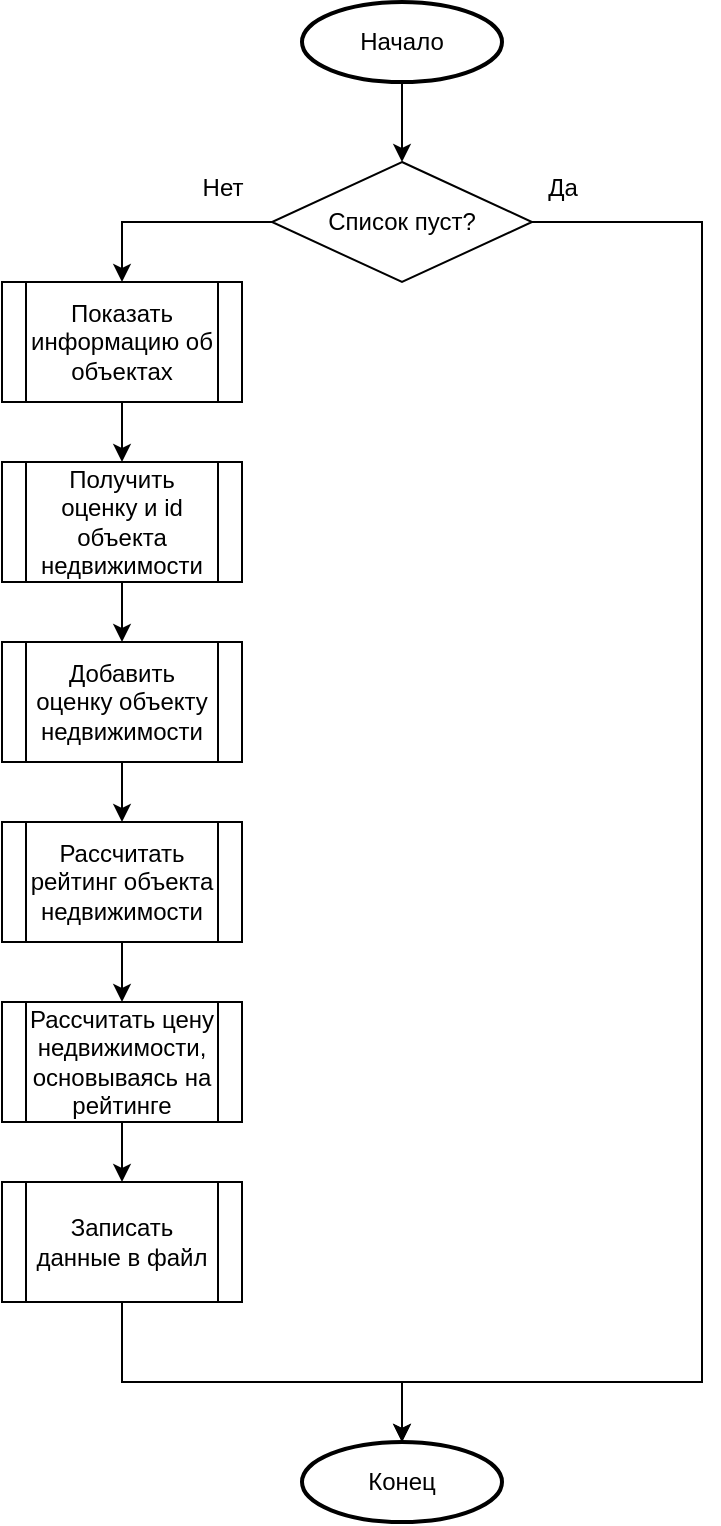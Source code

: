 <mxfile version="25.0.2">
  <diagram name="Страница — 1" id="oUY4tjAmp5w0PYhFCFzl">
    <mxGraphModel dx="592" dy="805" grid="1" gridSize="10" guides="1" tooltips="1" connect="1" arrows="1" fold="1" page="1" pageScale="1" pageWidth="827" pageHeight="1169" math="0" shadow="0">
      <root>
        <mxCell id="0" />
        <mxCell id="1" parent="0" />
        <mxCell id="XQmCyHVSKKdl3dzrTI3q-1" style="edgeStyle=orthogonalEdgeStyle;rounded=0;orthogonalLoop=1;jettySize=auto;html=1;" edge="1" parent="1" source="XQmCyHVSKKdl3dzrTI3q-2">
          <mxGeometry relative="1" as="geometry">
            <mxPoint x="280" y="200" as="targetPoint" />
          </mxGeometry>
        </mxCell>
        <mxCell id="XQmCyHVSKKdl3dzrTI3q-2" value="Начало" style="strokeWidth=2;html=1;shape=mxgraph.flowchart.start_1;whiteSpace=wrap;" vertex="1" parent="1">
          <mxGeometry x="230" y="120" width="100" height="40" as="geometry" />
        </mxCell>
        <mxCell id="XQmCyHVSKKdl3dzrTI3q-17" style="edgeStyle=orthogonalEdgeStyle;rounded=0;orthogonalLoop=1;jettySize=auto;html=1;" edge="1" parent="1" source="XQmCyHVSKKdl3dzrTI3q-4" target="XQmCyHVSKKdl3dzrTI3q-16">
          <mxGeometry relative="1" as="geometry" />
        </mxCell>
        <mxCell id="XQmCyHVSKKdl3dzrTI3q-4" value="Добавить оценку объекту недвижимости" style="shape=process;whiteSpace=wrap;html=1;backgroundOutline=1;" vertex="1" parent="1">
          <mxGeometry x="80" y="440" width="120" height="60" as="geometry" />
        </mxCell>
        <mxCell id="XQmCyHVSKKdl3dzrTI3q-8" style="edgeStyle=orthogonalEdgeStyle;rounded=0;orthogonalLoop=1;jettySize=auto;html=1;entryX=0.5;entryY=0;entryDx=0;entryDy=0;" edge="1" parent="1" source="XQmCyHVSKKdl3dzrTI3q-14" target="XQmCyHVSKKdl3dzrTI3q-4">
          <mxGeometry relative="1" as="geometry">
            <Array as="points" />
          </mxGeometry>
        </mxCell>
        <mxCell id="XQmCyHVSKKdl3dzrTI3q-5" value="Список пуст?" style="rhombus;whiteSpace=wrap;html=1;" vertex="1" parent="1">
          <mxGeometry x="215" y="200" width="130" height="60" as="geometry" />
        </mxCell>
        <mxCell id="XQmCyHVSKKdl3dzrTI3q-6" value="Нет" style="text;html=1;align=center;verticalAlign=middle;resizable=0;points=[];autosize=1;strokeColor=none;fillColor=none;" vertex="1" parent="1">
          <mxGeometry x="170" y="198" width="40" height="30" as="geometry" />
        </mxCell>
        <mxCell id="XQmCyHVSKKdl3dzrTI3q-7" value="Да" style="text;html=1;align=center;verticalAlign=middle;resizable=0;points=[];autosize=1;strokeColor=none;fillColor=none;" vertex="1" parent="1">
          <mxGeometry x="340" y="198" width="40" height="30" as="geometry" />
        </mxCell>
        <mxCell id="XQmCyHVSKKdl3dzrTI3q-13" value="" style="edgeStyle=orthogonalEdgeStyle;rounded=0;orthogonalLoop=1;jettySize=auto;html=1;entryX=0.5;entryY=0;entryDx=0;entryDy=0;" edge="1" parent="1" source="XQmCyHVSKKdl3dzrTI3q-5" target="XQmCyHVSKKdl3dzrTI3q-11">
          <mxGeometry relative="1" as="geometry">
            <mxPoint x="215" y="230" as="sourcePoint" />
            <mxPoint x="140" y="570" as="targetPoint" />
            <Array as="points">
              <mxPoint x="140" y="230" />
            </Array>
          </mxGeometry>
        </mxCell>
        <mxCell id="XQmCyHVSKKdl3dzrTI3q-11" value="Показать информацию об объектах" style="shape=process;whiteSpace=wrap;html=1;backgroundOutline=1;" vertex="1" parent="1">
          <mxGeometry x="80" y="260" width="120" height="60" as="geometry" />
        </mxCell>
        <mxCell id="XQmCyHVSKKdl3dzrTI3q-15" value="" style="edgeStyle=orthogonalEdgeStyle;rounded=0;orthogonalLoop=1;jettySize=auto;html=1;entryX=0.5;entryY=0;entryDx=0;entryDy=0;" edge="1" parent="1" source="XQmCyHVSKKdl3dzrTI3q-11" target="XQmCyHVSKKdl3dzrTI3q-14">
          <mxGeometry relative="1" as="geometry">
            <mxPoint x="140" y="320" as="sourcePoint" />
            <mxPoint x="140" y="570" as="targetPoint" />
            <Array as="points" />
          </mxGeometry>
        </mxCell>
        <mxCell id="XQmCyHVSKKdl3dzrTI3q-14" value="Получить оценку и id объекта недвижимости" style="shape=process;whiteSpace=wrap;html=1;backgroundOutline=1;" vertex="1" parent="1">
          <mxGeometry x="80" y="350" width="120" height="60" as="geometry" />
        </mxCell>
        <mxCell id="XQmCyHVSKKdl3dzrTI3q-19" style="edgeStyle=orthogonalEdgeStyle;rounded=0;orthogonalLoop=1;jettySize=auto;html=1;" edge="1" parent="1" source="XQmCyHVSKKdl3dzrTI3q-16" target="XQmCyHVSKKdl3dzrTI3q-18">
          <mxGeometry relative="1" as="geometry" />
        </mxCell>
        <mxCell id="XQmCyHVSKKdl3dzrTI3q-16" value="Рассчитать рейтинг объекта недвижимости" style="shape=process;whiteSpace=wrap;html=1;backgroundOutline=1;" vertex="1" parent="1">
          <mxGeometry x="80" y="530" width="120" height="60" as="geometry" />
        </mxCell>
        <mxCell id="XQmCyHVSKKdl3dzrTI3q-21" style="edgeStyle=orthogonalEdgeStyle;rounded=0;orthogonalLoop=1;jettySize=auto;html=1;" edge="1" parent="1" source="XQmCyHVSKKdl3dzrTI3q-18" target="XQmCyHVSKKdl3dzrTI3q-20">
          <mxGeometry relative="1" as="geometry" />
        </mxCell>
        <mxCell id="XQmCyHVSKKdl3dzrTI3q-18" value="Рассчитать цену недвижимости, основываясь на рейтинге" style="shape=process;whiteSpace=wrap;html=1;backgroundOutline=1;" vertex="1" parent="1">
          <mxGeometry x="80" y="620" width="120" height="60" as="geometry" />
        </mxCell>
        <mxCell id="XQmCyHVSKKdl3dzrTI3q-23" style="edgeStyle=orthogonalEdgeStyle;rounded=0;orthogonalLoop=1;jettySize=auto;html=1;" edge="1" parent="1" source="XQmCyHVSKKdl3dzrTI3q-20" target="XQmCyHVSKKdl3dzrTI3q-22">
          <mxGeometry relative="1" as="geometry">
            <Array as="points">
              <mxPoint x="140" y="810" />
              <mxPoint x="280" y="810" />
            </Array>
          </mxGeometry>
        </mxCell>
        <mxCell id="XQmCyHVSKKdl3dzrTI3q-20" value="Записать данные в файл" style="shape=process;whiteSpace=wrap;html=1;backgroundOutline=1;" vertex="1" parent="1">
          <mxGeometry x="80" y="710" width="120" height="60" as="geometry" />
        </mxCell>
        <mxCell id="XQmCyHVSKKdl3dzrTI3q-22" value="Конец" style="strokeWidth=2;html=1;shape=mxgraph.flowchart.start_1;whiteSpace=wrap;" vertex="1" parent="1">
          <mxGeometry x="230" y="840" width="100" height="40" as="geometry" />
        </mxCell>
        <mxCell id="XQmCyHVSKKdl3dzrTI3q-24" style="edgeStyle=orthogonalEdgeStyle;rounded=0;orthogonalLoop=1;jettySize=auto;html=1;entryX=0.5;entryY=0;entryDx=0;entryDy=0;entryPerimeter=0;" edge="1" parent="1" source="XQmCyHVSKKdl3dzrTI3q-5" target="XQmCyHVSKKdl3dzrTI3q-22">
          <mxGeometry relative="1" as="geometry">
            <Array as="points">
              <mxPoint x="430" y="230" />
              <mxPoint x="430" y="810" />
              <mxPoint x="280" y="810" />
            </Array>
          </mxGeometry>
        </mxCell>
      </root>
    </mxGraphModel>
  </diagram>
</mxfile>
